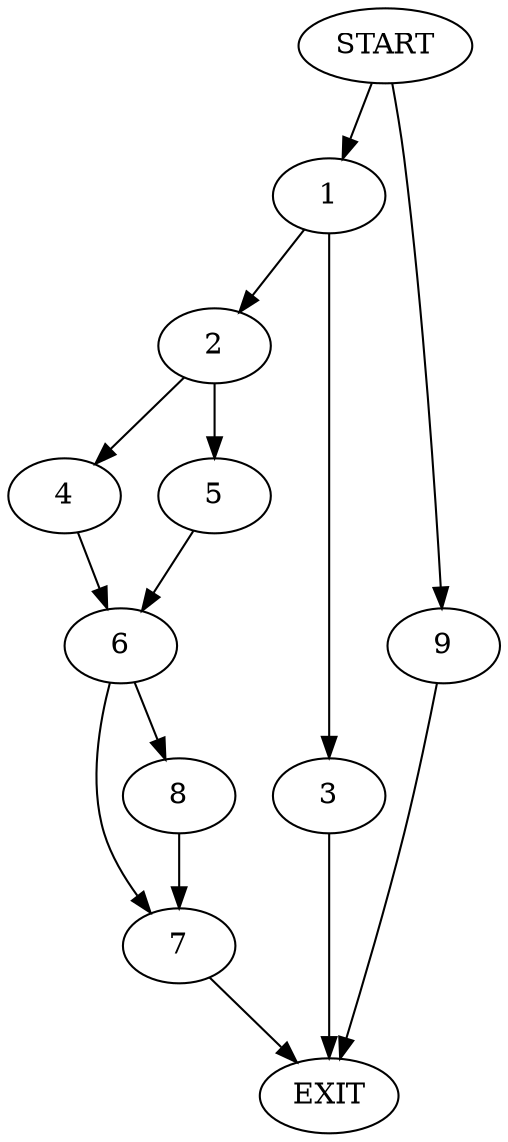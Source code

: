 digraph {
0 [label="START"]
10 [label="EXIT"]
0 -> 1
1 -> 2
1 -> 3
3 -> 10
2 -> 4
2 -> 5
4 -> 6
5 -> 6
6 -> 7
6 -> 8
7 -> 10
8 -> 7
0 -> 9
9 -> 10
}
